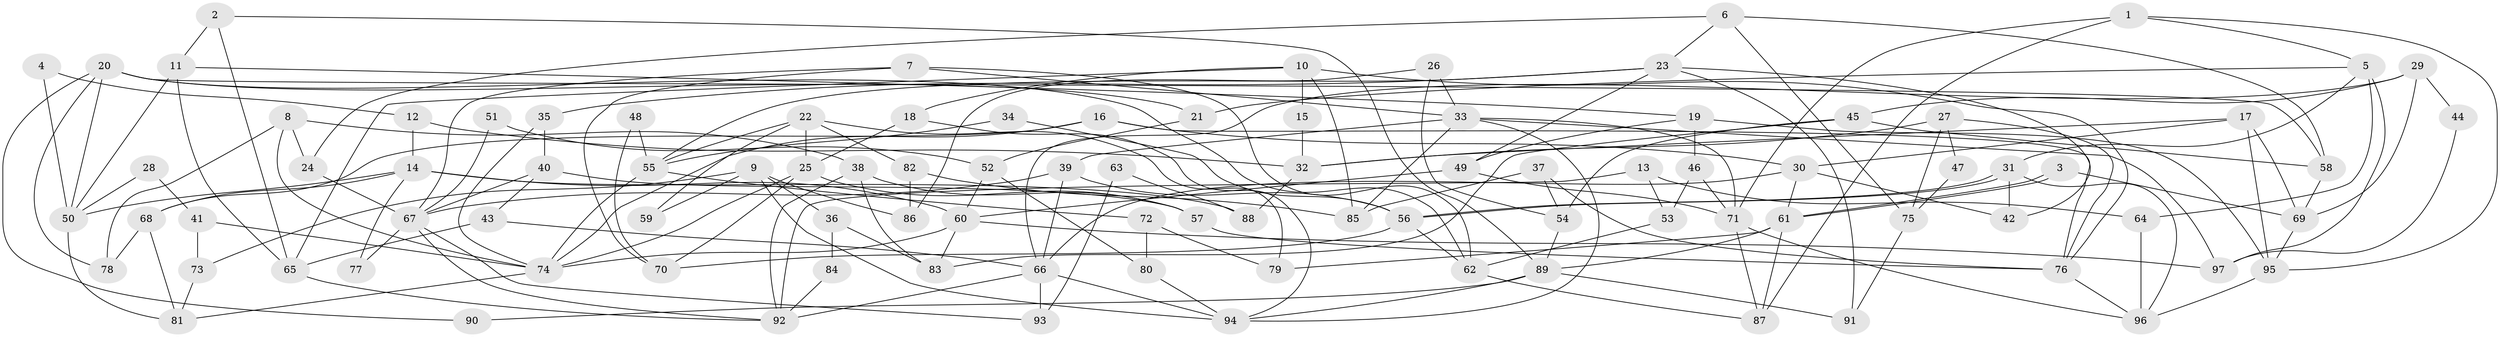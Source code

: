 // coarse degree distribution, {4: 0.20689655172413793, 2: 0.13793103448275862, 1: 0.06896551724137931, 6: 0.1724137931034483, 7: 0.06896551724137931, 5: 0.10344827586206896, 3: 0.10344827586206896, 9: 0.034482758620689655, 8: 0.034482758620689655, 12: 0.034482758620689655, 11: 0.034482758620689655}
// Generated by graph-tools (version 1.1) at 2025/53/03/04/25 21:53:22]
// undirected, 97 vertices, 194 edges
graph export_dot {
graph [start="1"]
  node [color=gray90,style=filled];
  1;
  2;
  3;
  4;
  5;
  6;
  7;
  8;
  9;
  10;
  11;
  12;
  13;
  14;
  15;
  16;
  17;
  18;
  19;
  20;
  21;
  22;
  23;
  24;
  25;
  26;
  27;
  28;
  29;
  30;
  31;
  32;
  33;
  34;
  35;
  36;
  37;
  38;
  39;
  40;
  41;
  42;
  43;
  44;
  45;
  46;
  47;
  48;
  49;
  50;
  51;
  52;
  53;
  54;
  55;
  56;
  57;
  58;
  59;
  60;
  61;
  62;
  63;
  64;
  65;
  66;
  67;
  68;
  69;
  70;
  71;
  72;
  73;
  74;
  75;
  76;
  77;
  78;
  79;
  80;
  81;
  82;
  83;
  84;
  85;
  86;
  87;
  88;
  89;
  90;
  91;
  92;
  93;
  94;
  95;
  96;
  97;
  1 -- 87;
  1 -- 5;
  1 -- 71;
  1 -- 95;
  2 -- 89;
  2 -- 65;
  2 -- 11;
  3 -- 61;
  3 -- 61;
  3 -- 69;
  4 -- 12;
  4 -- 50;
  5 -- 31;
  5 -- 97;
  5 -- 21;
  5 -- 64;
  6 -- 58;
  6 -- 23;
  6 -- 24;
  6 -- 75;
  7 -- 62;
  7 -- 67;
  7 -- 33;
  7 -- 70;
  8 -- 74;
  8 -- 38;
  8 -- 24;
  8 -- 78;
  9 -- 94;
  9 -- 86;
  9 -- 36;
  9 -- 59;
  9 -- 73;
  10 -- 85;
  10 -- 65;
  10 -- 15;
  10 -- 18;
  10 -- 76;
  11 -- 50;
  11 -- 19;
  11 -- 65;
  12 -- 14;
  12 -- 32;
  13 -- 92;
  13 -- 53;
  13 -- 64;
  14 -- 60;
  14 -- 50;
  14 -- 68;
  14 -- 77;
  14 -- 88;
  15 -- 32;
  16 -- 74;
  16 -- 76;
  16 -- 30;
  16 -- 68;
  17 -- 95;
  17 -- 30;
  17 -- 32;
  17 -- 69;
  18 -- 94;
  18 -- 25;
  19 -- 49;
  19 -- 46;
  19 -- 95;
  20 -- 21;
  20 -- 78;
  20 -- 50;
  20 -- 58;
  20 -- 62;
  20 -- 90;
  21 -- 52;
  22 -- 25;
  22 -- 55;
  22 -- 59;
  22 -- 79;
  22 -- 82;
  23 -- 35;
  23 -- 42;
  23 -- 49;
  23 -- 55;
  23 -- 91;
  24 -- 67;
  25 -- 57;
  25 -- 70;
  25 -- 74;
  26 -- 54;
  26 -- 33;
  26 -- 86;
  27 -- 75;
  27 -- 76;
  27 -- 32;
  27 -- 47;
  28 -- 41;
  28 -- 50;
  29 -- 66;
  29 -- 69;
  29 -- 44;
  29 -- 45;
  30 -- 61;
  30 -- 42;
  30 -- 66;
  31 -- 56;
  31 -- 56;
  31 -- 96;
  31 -- 42;
  32 -- 88;
  33 -- 71;
  33 -- 39;
  33 -- 85;
  33 -- 94;
  33 -- 97;
  34 -- 55;
  34 -- 56;
  35 -- 74;
  35 -- 40;
  36 -- 83;
  36 -- 84;
  37 -- 54;
  37 -- 76;
  37 -- 85;
  38 -- 57;
  38 -- 92;
  38 -- 83;
  39 -- 56;
  39 -- 66;
  39 -- 67;
  40 -- 43;
  40 -- 67;
  40 -- 57;
  41 -- 74;
  41 -- 73;
  43 -- 66;
  43 -- 65;
  44 -- 97;
  45 -- 58;
  45 -- 54;
  45 -- 83;
  46 -- 71;
  46 -- 53;
  47 -- 75;
  48 -- 55;
  48 -- 70;
  49 -- 71;
  49 -- 60;
  50 -- 81;
  51 -- 52;
  51 -- 67;
  52 -- 60;
  52 -- 80;
  53 -- 62;
  54 -- 89;
  55 -- 74;
  55 -- 72;
  56 -- 70;
  56 -- 62;
  57 -- 76;
  58 -- 69;
  60 -- 83;
  60 -- 74;
  60 -- 97;
  61 -- 87;
  61 -- 79;
  61 -- 89;
  62 -- 87;
  63 -- 93;
  63 -- 88;
  64 -- 96;
  65 -- 92;
  66 -- 92;
  66 -- 93;
  66 -- 94;
  67 -- 77;
  67 -- 92;
  67 -- 93;
  68 -- 78;
  68 -- 81;
  69 -- 95;
  71 -- 96;
  71 -- 87;
  72 -- 79;
  72 -- 80;
  73 -- 81;
  74 -- 81;
  75 -- 91;
  76 -- 96;
  80 -- 94;
  82 -- 85;
  82 -- 86;
  84 -- 92;
  89 -- 94;
  89 -- 90;
  89 -- 91;
  95 -- 96;
}
